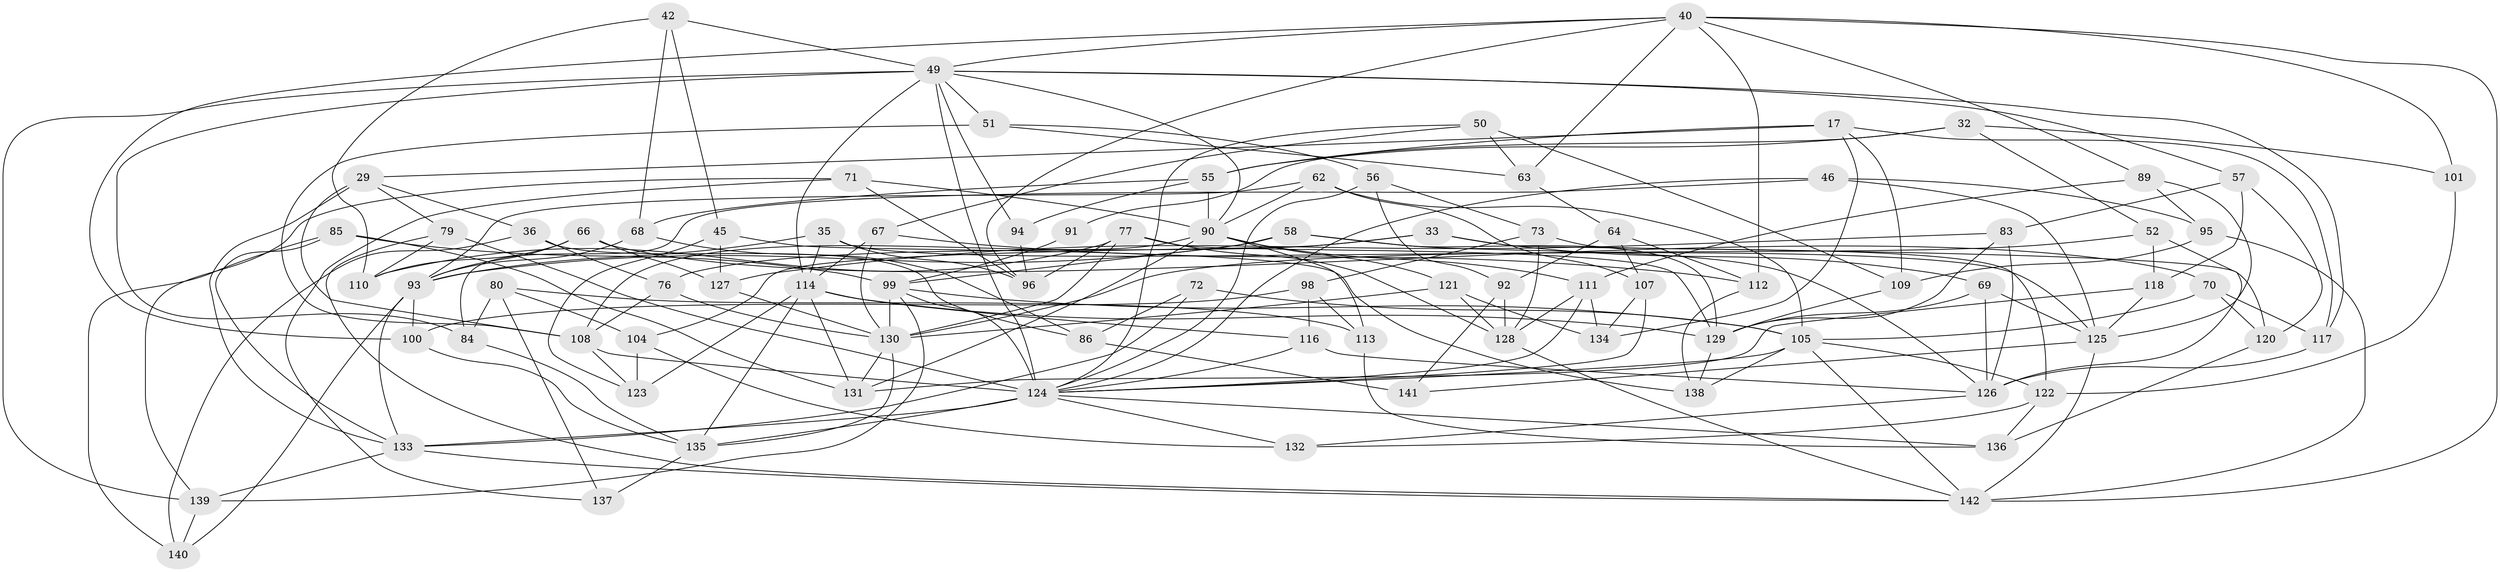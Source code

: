 // original degree distribution, {4: 1.0}
// Generated by graph-tools (version 1.1) at 2025/03/03/04/25 22:03:35]
// undirected, 85 vertices, 205 edges
graph export_dot {
graph [start="1"]
  node [color=gray90,style=filled];
  17 [super="+2"];
  29 [super="+6"];
  32;
  33;
  35;
  36;
  40 [super="+14+15"];
  42;
  45;
  46;
  49 [super="+16+43"];
  50;
  51;
  52;
  55 [super="+22"];
  56;
  57;
  58;
  62;
  63;
  64;
  66;
  67;
  68;
  69;
  70;
  71;
  72;
  73;
  76;
  77 [super="+60"];
  79;
  80;
  83 [super="+78"];
  84;
  85;
  86 [super="+54"];
  89;
  90 [super="+24+61+26"];
  91;
  92;
  93 [super="+1+21"];
  94;
  95;
  96 [super="+44"];
  98;
  99 [super="+48+87"];
  100;
  101;
  104;
  105 [super="+27+37"];
  107;
  108 [super="+81"];
  109;
  110;
  111 [super="+75"];
  112;
  113;
  114 [super="+28+74"];
  116;
  117;
  118;
  120;
  121;
  122 [super="+82"];
  123;
  124 [super="+39+23+31+119+102"];
  125 [super="+3+65"];
  126 [super="+97"];
  127;
  128 [super="+19+53"];
  129 [super="+10+47"];
  130 [super="+88"];
  131 [super="+115"];
  132;
  133 [super="+34"];
  134;
  135 [super="+103+106"];
  136;
  137;
  138;
  139 [super="+41"];
  140;
  141;
  142 [super="+13"];
  17 -- 109;
  17 -- 117;
  17 -- 134;
  17 -- 55 [weight=2];
  17 -- 29;
  29 -- 36;
  29 -- 79;
  29 -- 133;
  29 -- 108 [weight=2];
  32 -- 101;
  32 -- 52;
  32 -- 91;
  32 -- 55;
  33 -- 120;
  33 -- 76;
  33 -- 69;
  33 -- 104;
  35 -- 125;
  35 -- 96;
  35 -- 93;
  35 -- 114;
  36 -- 86;
  36 -- 76;
  36 -- 140;
  40 -- 142;
  40 -- 89;
  40 -- 100;
  40 -- 96;
  40 -- 101;
  40 -- 112;
  40 -- 49;
  40 -- 63;
  42 -- 110;
  42 -- 68;
  42 -- 45;
  42 -- 49;
  45 -- 127;
  45 -- 123;
  45 -- 138;
  46 -- 95;
  46 -- 84;
  46 -- 125;
  46 -- 124;
  49 -- 84;
  49 -- 51;
  49 -- 94;
  49 -- 117;
  49 -- 57;
  49 -- 139 [weight=2];
  49 -- 124;
  49 -- 90;
  49 -- 114;
  50 -- 109;
  50 -- 63;
  50 -- 67;
  50 -- 124;
  51 -- 56;
  51 -- 108;
  51 -- 63;
  52 -- 118;
  52 -- 126;
  52 -- 130;
  55 -- 68;
  55 -- 90;
  55 -- 94;
  56 -- 73;
  56 -- 124;
  56 -- 92;
  57 -- 120;
  57 -- 118;
  57 -- 83;
  58 -- 99;
  58 -- 126;
  58 -- 93;
  58 -- 129;
  62 -- 107;
  62 -- 93;
  62 -- 90;
  62 -- 105;
  63 -- 64;
  64 -- 107;
  64 -- 92;
  64 -- 112;
  66 -- 110;
  66 -- 93;
  66 -- 70;
  66 -- 127;
  67 -- 112;
  67 -- 114;
  67 -- 130;
  68 -- 86;
  68 -- 93;
  69 -- 125;
  69 -- 129;
  69 -- 126;
  70 -- 120;
  70 -- 117;
  70 -- 105;
  71 -- 139;
  71 -- 137;
  71 -- 96;
  71 -- 90;
  72 -- 86 [weight=2];
  72 -- 133;
  72 -- 105;
  73 -- 98;
  73 -- 128;
  73 -- 122;
  76 -- 108;
  76 -- 130;
  77 -- 110;
  77 -- 96;
  77 -- 128 [weight=2];
  77 -- 129;
  77 -- 130;
  79 -- 110;
  79 -- 142;
  79 -- 124;
  80 -- 137;
  80 -- 104;
  80 -- 113;
  80 -- 84;
  83 -- 126 [weight=2];
  83 -- 129 [weight=2];
  83 -- 127;
  84 -- 135;
  85 -- 140;
  85 -- 99;
  85 -- 133;
  85 -- 131;
  86 -- 141 [weight=2];
  89 -- 95;
  89 -- 111;
  89 -- 125;
  90 -- 131 [weight=2];
  90 -- 121;
  90 -- 111;
  90 -- 113;
  90 -- 108;
  91 -- 99 [weight=3];
  92 -- 141;
  92 -- 128;
  93 -- 133;
  93 -- 140;
  93 -- 100;
  94 -- 96 [weight=2];
  95 -- 109;
  95 -- 142;
  98 -- 116;
  98 -- 100;
  98 -- 113;
  99 -- 130 [weight=2];
  99 -- 124 [weight=3];
  99 -- 139;
  99 -- 105;
  100 -- 135;
  101 -- 122 [weight=2];
  104 -- 123;
  104 -- 132;
  105 -- 138;
  105 -- 122;
  105 -- 124;
  105 -- 142;
  107 -- 134;
  107 -- 124;
  108 -- 124 [weight=2];
  108 -- 123;
  109 -- 129;
  111 -- 128 [weight=2];
  111 -- 124;
  111 -- 134;
  112 -- 138;
  113 -- 136;
  114 -- 131;
  114 -- 129;
  114 -- 123;
  114 -- 116;
  114 -- 135;
  116 -- 124;
  116 -- 126;
  117 -- 126;
  118 -- 125;
  118 -- 131;
  120 -- 136;
  121 -- 128;
  121 -- 130;
  121 -- 134;
  122 -- 132;
  122 -- 136;
  124 -- 132;
  124 -- 133 [weight=2];
  124 -- 135 [weight=2];
  124 -- 136;
  125 -- 141;
  125 -- 142 [weight=2];
  126 -- 132;
  127 -- 130;
  128 -- 142;
  129 -- 138;
  130 -- 135;
  130 -- 131;
  133 -- 139;
  133 -- 142;
  135 -- 137 [weight=2];
  139 -- 140;
}
